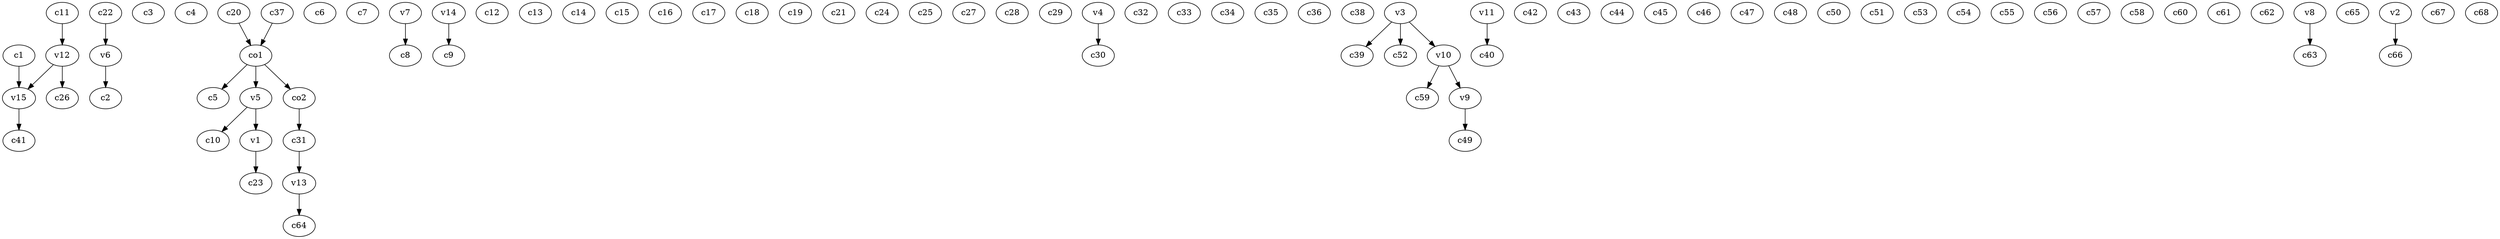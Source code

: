 strict digraph  {
c1;
c2;
c3;
c4;
c5;
c6;
c7;
c8;
c9;
c10;
c11;
c12;
c13;
c14;
c15;
c16;
c17;
c18;
c19;
c20;
c21;
c22;
c23;
c24;
c25;
c26;
c27;
c28;
c29;
c30;
c31;
c32;
c33;
c34;
c35;
c36;
c37;
c38;
c39;
c40;
c41;
c42;
c43;
c44;
c45;
c46;
c47;
c48;
c49;
c50;
c51;
c52;
c53;
c54;
c55;
c56;
c57;
c58;
c59;
c60;
c61;
c62;
c63;
c64;
c65;
c66;
c67;
c68;
v1;
v2;
v3;
v4;
v5;
v6;
v7;
v8;
v9;
v10;
v11;
v12;
v13;
v14;
v15;
co1;
co2;
c1 -> v15  [weight=1];
c11 -> v12  [weight=1];
c20 -> co1  [weight=1];
c22 -> v6  [weight=1];
c31 -> v13  [weight=1];
c37 -> co1  [weight=1];
v1 -> c23  [weight=1];
v2 -> c66  [weight=1];
v3 -> c52  [weight=1];
v3 -> c39  [weight=1];
v3 -> v10  [weight=1];
v4 -> c30  [weight=1];
v5 -> c10  [weight=1];
v5 -> v1  [weight=1];
v6 -> c2  [weight=1];
v7 -> c8  [weight=1];
v8 -> c63  [weight=1];
v9 -> c49  [weight=1];
v10 -> c59  [weight=1];
v10 -> v9  [weight=1];
v11 -> c40  [weight=1];
v12 -> c26  [weight=1];
v12 -> v15  [weight=1];
v13 -> c64  [weight=1];
v14 -> c9  [weight=1];
v15 -> c41  [weight=1];
co1 -> c5  [weight=1];
co1 -> v5  [weight=1];
co1 -> co2  [weight=1];
co2 -> c31  [weight=1];
}
